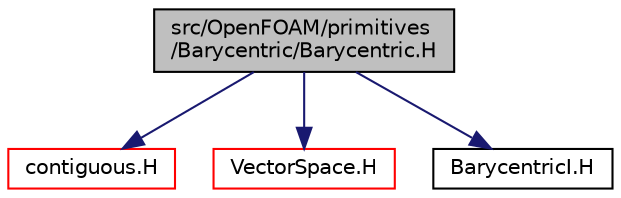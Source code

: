 digraph "src/OpenFOAM/primitives/Barycentric/Barycentric.H"
{
  bgcolor="transparent";
  edge [fontname="Helvetica",fontsize="10",labelfontname="Helvetica",labelfontsize="10"];
  node [fontname="Helvetica",fontsize="10",shape=record];
  Node1 [label="src/OpenFOAM/primitives\l/Barycentric/Barycentric.H",height=0.2,width=0.4,color="black", fillcolor="grey75", style="filled" fontcolor="black"];
  Node1 -> Node2 [color="midnightblue",fontsize="10",style="solid",fontname="Helvetica"];
  Node2 [label="contiguous.H",height=0.2,width=0.4,color="red",URL="$contiguous_8H.html"];
  Node1 -> Node3 [color="midnightblue",fontsize="10",style="solid",fontname="Helvetica"];
  Node3 [label="VectorSpace.H",height=0.2,width=0.4,color="red",URL="$VectorSpace_8H.html"];
  Node1 -> Node4 [color="midnightblue",fontsize="10",style="solid",fontname="Helvetica"];
  Node4 [label="BarycentricI.H",height=0.2,width=0.4,color="black",URL="$BarycentricI_8H.html"];
}

